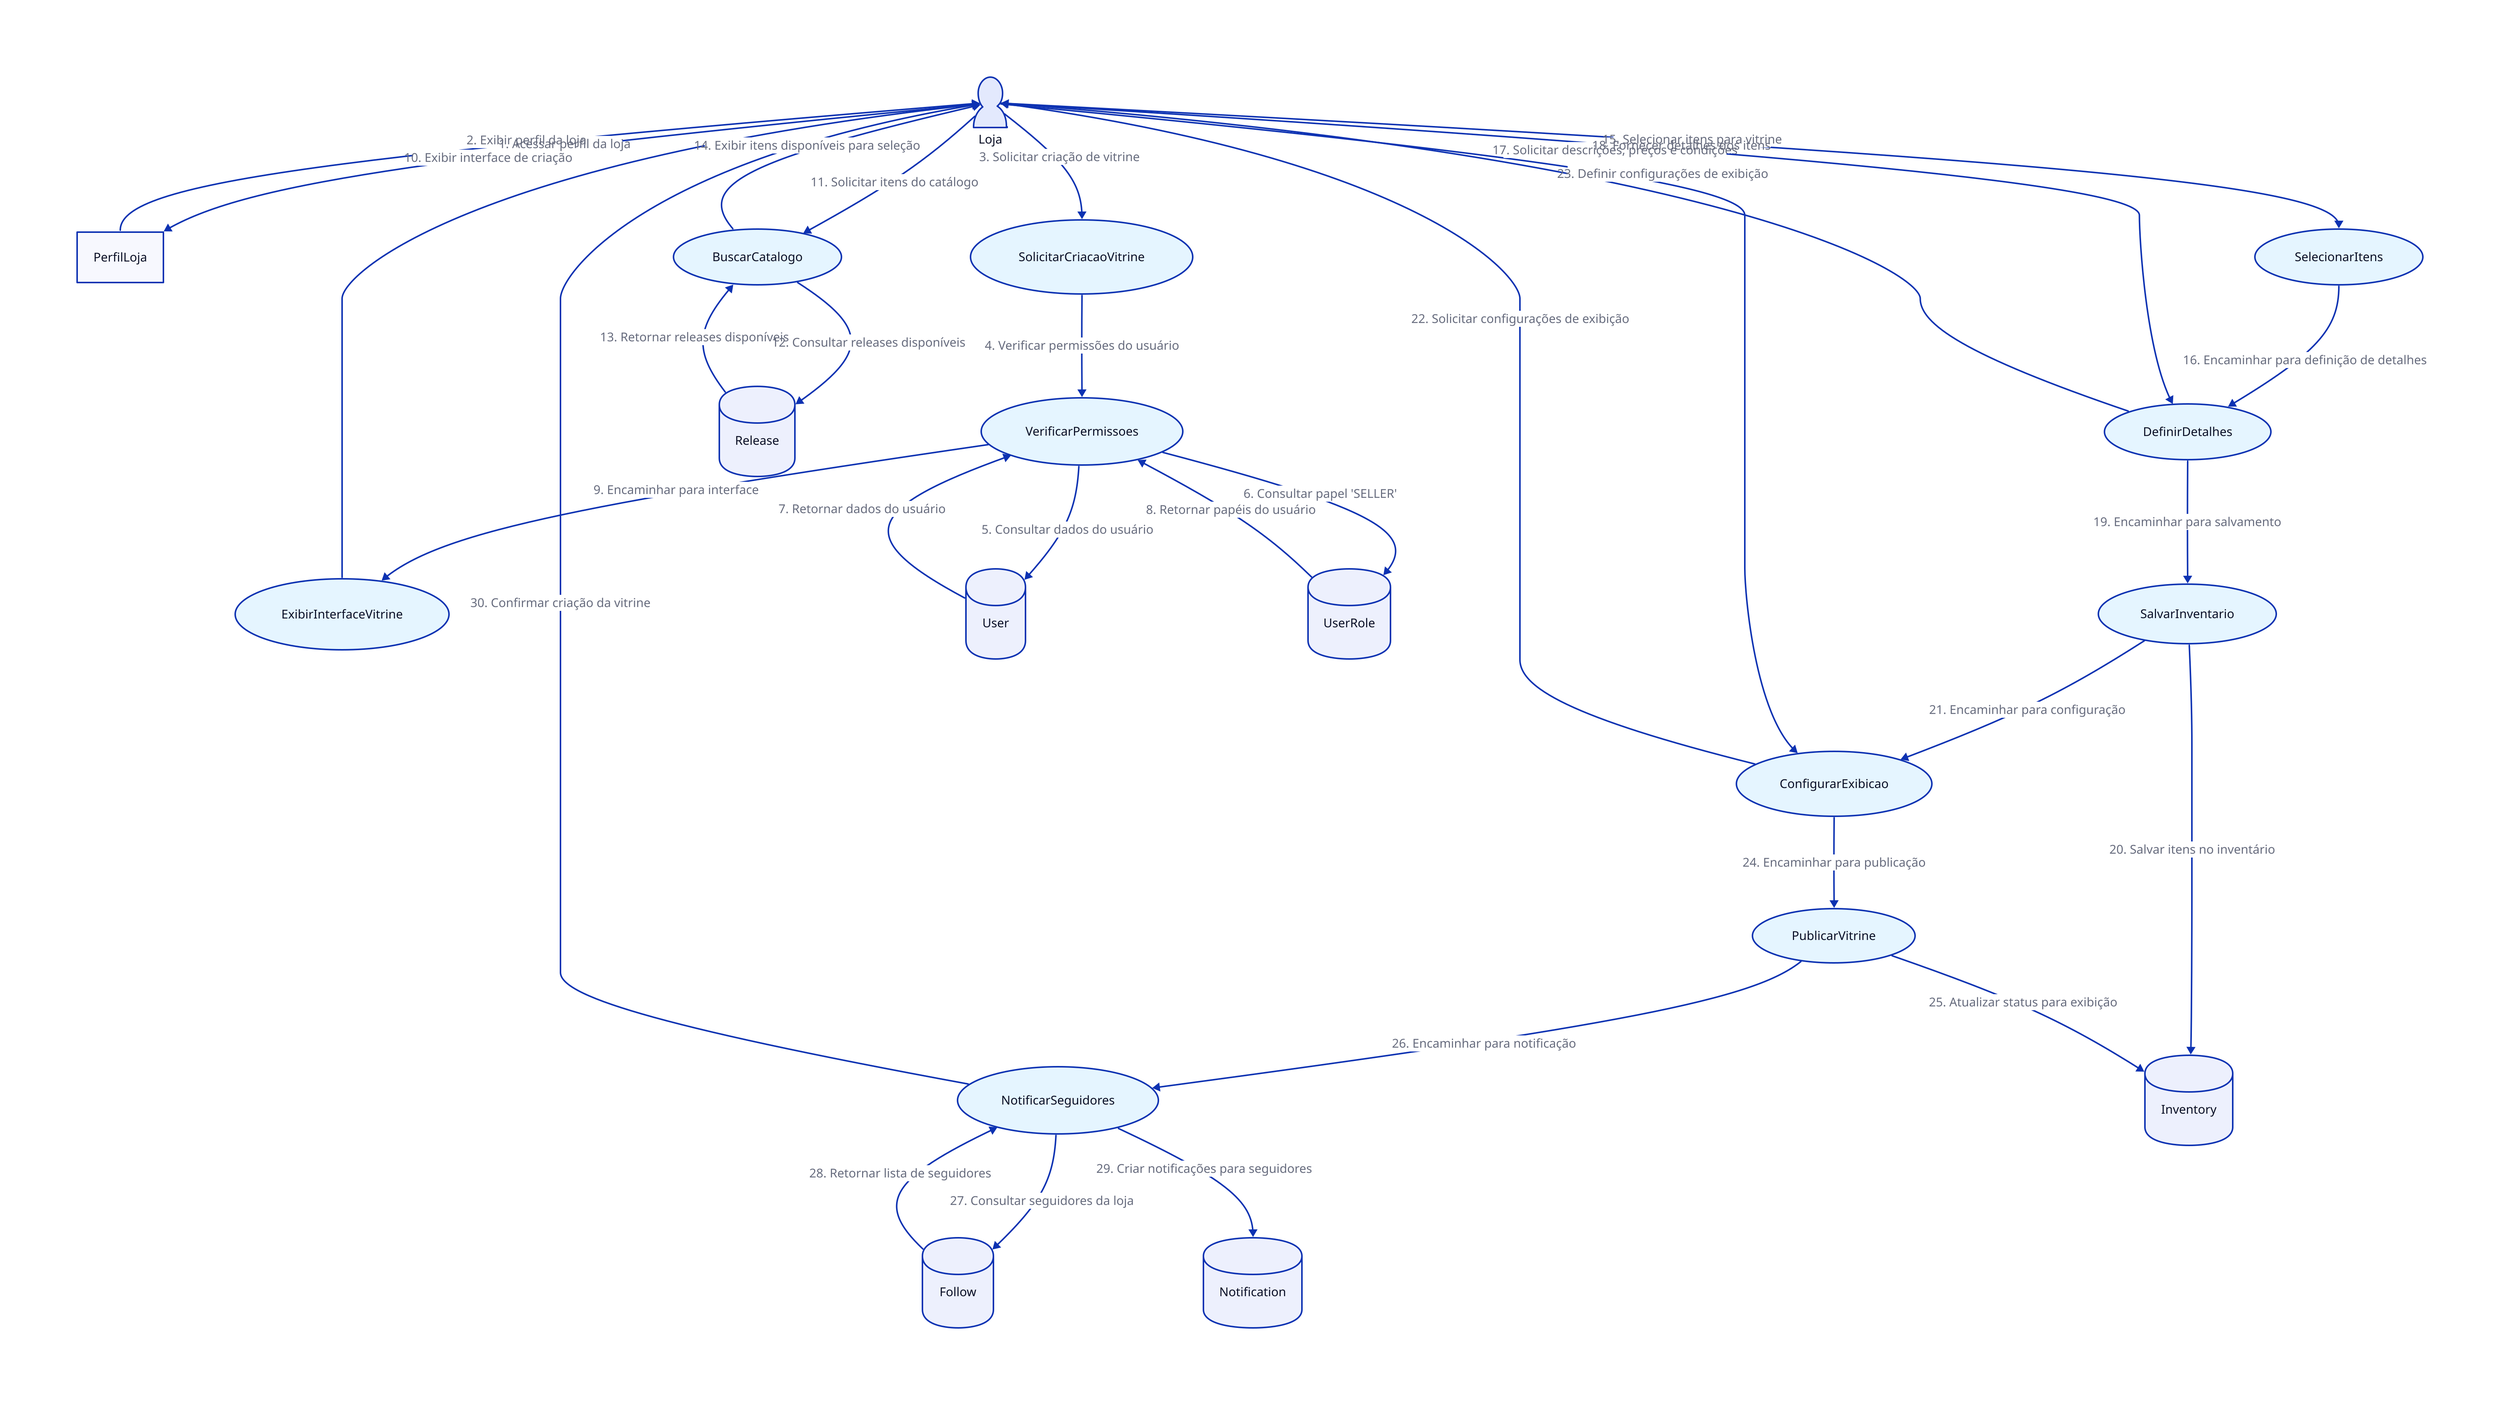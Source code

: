 Loja: {
  shape: person
}

PerfilLoja: {
  shape: rectangle
}

SolicitarCriacaoVitrine: {
  shape: oval
  style.fill: "#E5F5FF"
}

VerificarPermissoes: {
  shape: oval
  style.fill: "#E5F5FF"
}

ExibirInterfaceVitrine: {
  shape: oval
  style.fill: "#E5F5FF"
}

BuscarCatalogo: {
  shape: oval
  style.fill: "#E5F5FF"
}

SelecionarItens: {
  shape: oval
  style.fill: "#E5F5FF"
}

DefinirDetalhes: {
  shape: oval
  style.fill: "#E5F5FF"
}

SalvarInventario: {
  shape: oval
  style.fill: "#E5F5FF"
}

ConfigurarExibicao: {
  shape: oval
  style.fill: "#E5F5FF"
}

PublicarVitrine: {
  shape: oval
  style.fill: "#E5F5FF"
}

NotificarSeguidores: {
  shape: oval
  style.fill: "#E5F5FF"
}

User: {
  shape: cylinder
}

UserRole: {
  shape: cylinder
}

Release: {
  shape: cylinder
}

Inventory: {
  shape: cylinder
}

Follow: {
  shape: cylinder
}

Notification: {
  shape: cylinder
}

Loja -> PerfilLoja: "1. Acessar perfil da loja"
PerfilLoja -> Loja: "2. Exibir perfil da loja"
Loja -> SolicitarCriacaoVitrine: "3. Solicitar criação de vitrine"
SolicitarCriacaoVitrine -> VerificarPermissoes: "4. Verificar permissões do usuário"
VerificarPermissoes -> User: "5. Consultar dados do usuário"
VerificarPermissoes -> UserRole: "6. Consultar papel 'SELLER'"
User -> VerificarPermissoes: "7. Retornar dados do usuário"
UserRole -> VerificarPermissoes: "8. Retornar papéis do usuário"
VerificarPermissoes -> ExibirInterfaceVitrine: "9. Encaminhar para interface"
ExibirInterfaceVitrine -> Loja: "10. Exibir interface de criação"
Loja -> BuscarCatalogo: "11. Solicitar itens do catálogo"
BuscarCatalogo -> Release: "12. Consultar releases disponíveis"
Release -> BuscarCatalogo: "13. Retornar releases disponíveis"
BuscarCatalogo -> Loja: "14. Exibir itens disponíveis para seleção"
Loja -> SelecionarItens: "15. Selecionar itens para vitrine"
SelecionarItens -> DefinirDetalhes: "16. Encaminhar para definição de detalhes"
DefinirDetalhes -> Loja: "17. Solicitar descrições, preços e condições"
Loja -> DefinirDetalhes: "18. Fornecer detalhes dos itens"
DefinirDetalhes -> SalvarInventario: "19. Encaminhar para salvamento"
SalvarInventario -> Inventory: "20. Salvar itens no inventário"
SalvarInventario -> ConfigurarExibicao: "21. Encaminhar para configuração"
ConfigurarExibicao -> Loja: "22. Solicitar configurações de exibição"
Loja -> ConfigurarExibicao: "23. Definir configurações de exibição"
ConfigurarExibicao -> PublicarVitrine: "24. Encaminhar para publicação"
PublicarVitrine -> Inventory: "25. Atualizar status para exibição"
PublicarVitrine -> NotificarSeguidores: "26. Encaminhar para notificação"
NotificarSeguidores -> Follow: "27. Consultar seguidores da loja"
Follow -> NotificarSeguidores: "28. Retornar lista de seguidores"
NotificarSeguidores -> Notification: "29. Criar notificações para seguidores"
NotificarSeguidores -> Loja: "30. Confirmar criação da vitrine"
